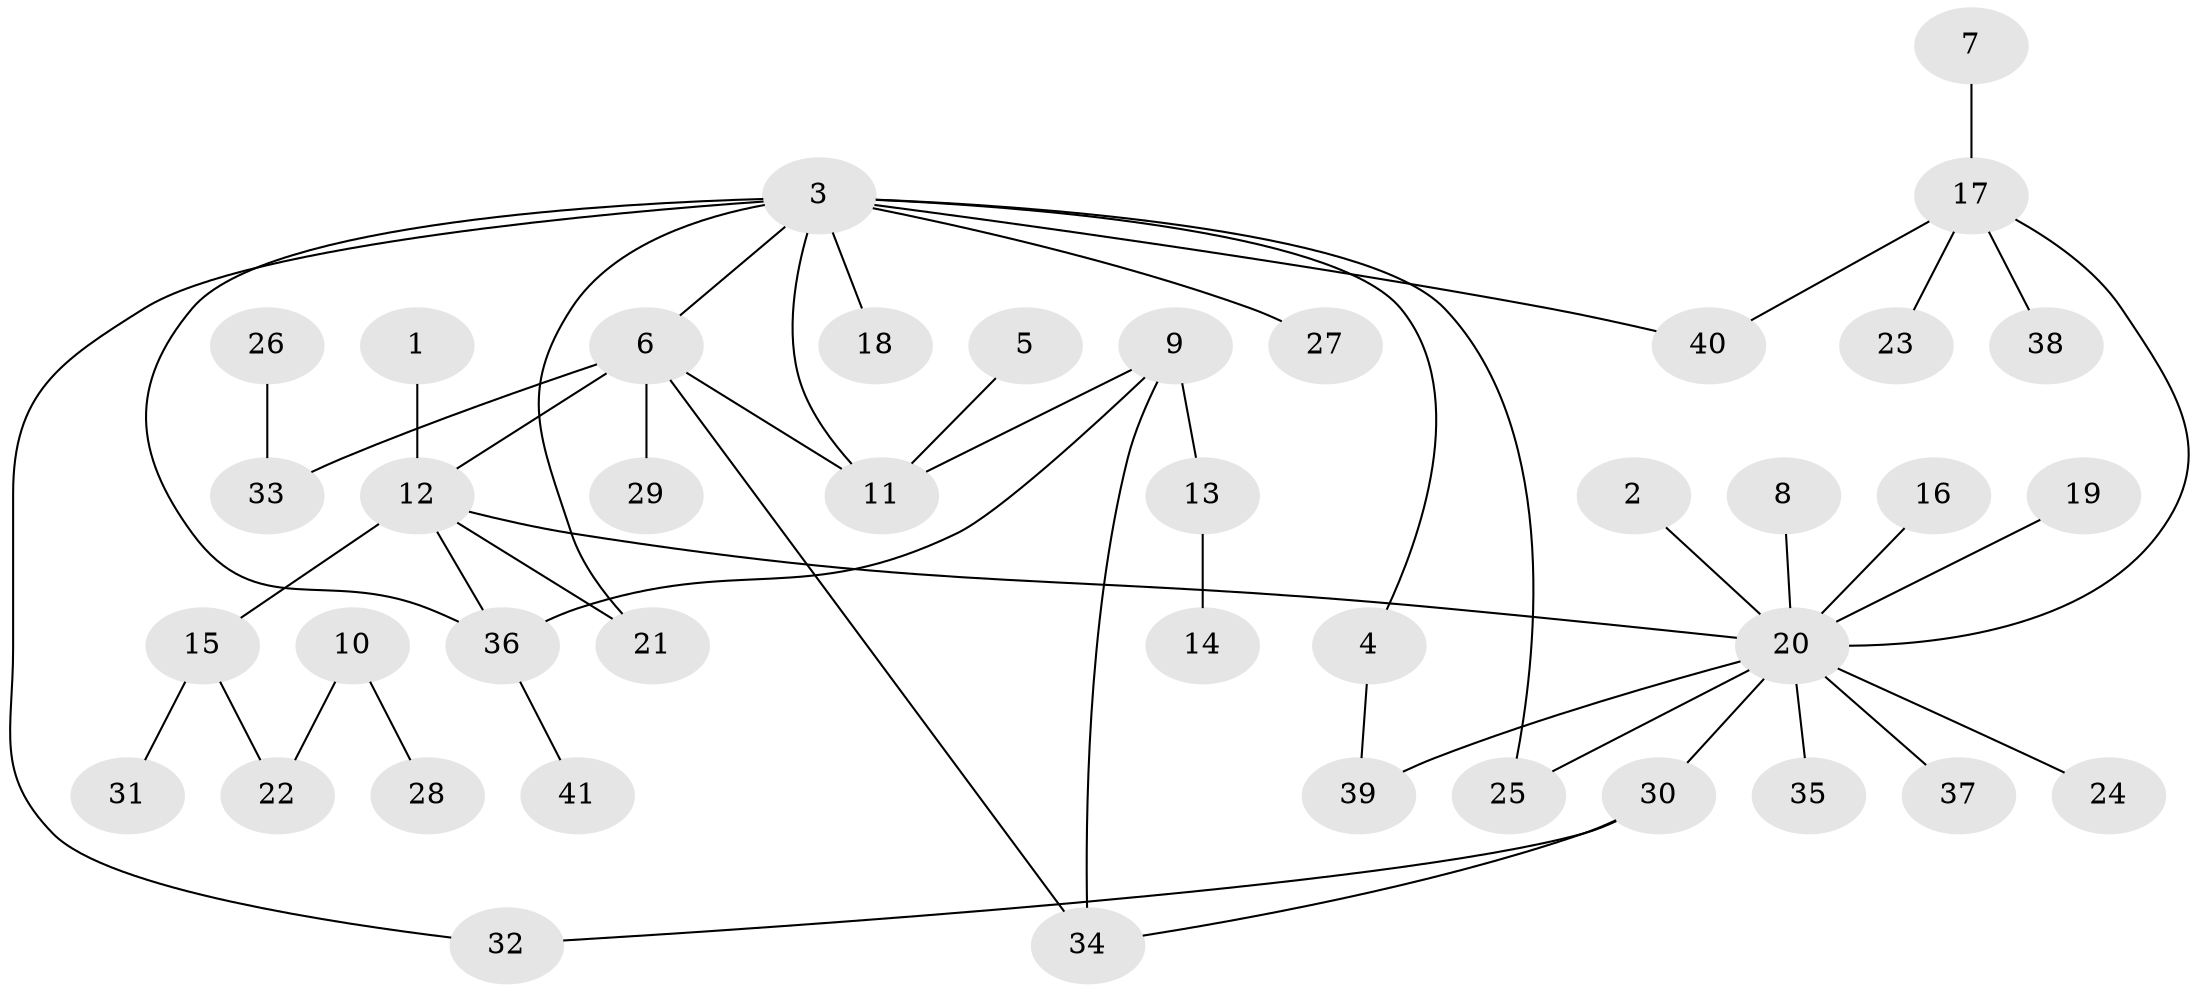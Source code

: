 // original degree distribution, {13: 0.014705882352941176, 8: 0.014705882352941176, 6: 0.014705882352941176, 5: 0.08823529411764706, 12: 0.014705882352941176, 2: 0.27941176470588236, 1: 0.4852941176470588, 7: 0.014705882352941176, 3: 0.07352941176470588}
// Generated by graph-tools (version 1.1) at 2025/36/03/04/25 23:36:57]
// undirected, 41 vertices, 50 edges
graph export_dot {
  node [color=gray90,style=filled];
  1;
  2;
  3;
  4;
  5;
  6;
  7;
  8;
  9;
  10;
  11;
  12;
  13;
  14;
  15;
  16;
  17;
  18;
  19;
  20;
  21;
  22;
  23;
  24;
  25;
  26;
  27;
  28;
  29;
  30;
  31;
  32;
  33;
  34;
  35;
  36;
  37;
  38;
  39;
  40;
  41;
  1 -- 12 [weight=1.0];
  2 -- 20 [weight=1.0];
  3 -- 4 [weight=1.0];
  3 -- 6 [weight=1.0];
  3 -- 11 [weight=1.0];
  3 -- 18 [weight=1.0];
  3 -- 21 [weight=1.0];
  3 -- 25 [weight=1.0];
  3 -- 27 [weight=1.0];
  3 -- 32 [weight=1.0];
  3 -- 36 [weight=1.0];
  3 -- 40 [weight=1.0];
  4 -- 39 [weight=1.0];
  5 -- 11 [weight=1.0];
  6 -- 11 [weight=2.0];
  6 -- 12 [weight=1.0];
  6 -- 29 [weight=1.0];
  6 -- 33 [weight=1.0];
  6 -- 34 [weight=1.0];
  7 -- 17 [weight=1.0];
  8 -- 20 [weight=1.0];
  9 -- 11 [weight=1.0];
  9 -- 13 [weight=1.0];
  9 -- 34 [weight=1.0];
  9 -- 36 [weight=2.0];
  10 -- 22 [weight=1.0];
  10 -- 28 [weight=1.0];
  12 -- 15 [weight=1.0];
  12 -- 20 [weight=1.0];
  12 -- 21 [weight=1.0];
  12 -- 36 [weight=1.0];
  13 -- 14 [weight=1.0];
  15 -- 22 [weight=2.0];
  15 -- 31 [weight=1.0];
  16 -- 20 [weight=1.0];
  17 -- 20 [weight=1.0];
  17 -- 23 [weight=1.0];
  17 -- 38 [weight=1.0];
  17 -- 40 [weight=1.0];
  19 -- 20 [weight=1.0];
  20 -- 24 [weight=1.0];
  20 -- 25 [weight=1.0];
  20 -- 30 [weight=1.0];
  20 -- 35 [weight=1.0];
  20 -- 37 [weight=1.0];
  20 -- 39 [weight=1.0];
  26 -- 33 [weight=1.0];
  30 -- 32 [weight=1.0];
  30 -- 34 [weight=1.0];
  36 -- 41 [weight=1.0];
}
